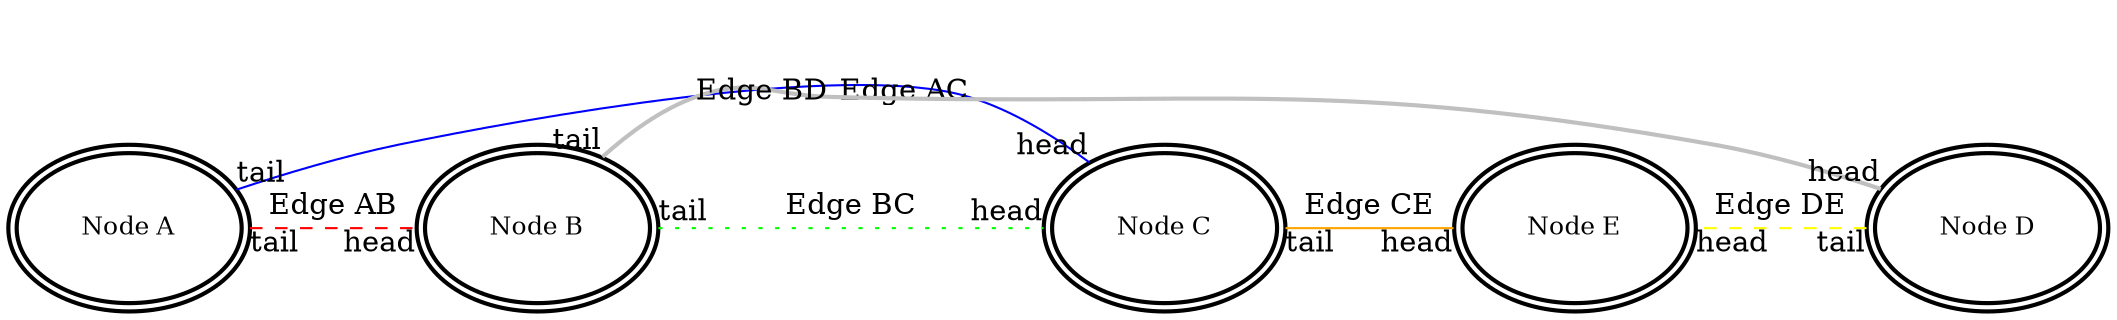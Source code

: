 digraph G {
  rankdir=TB;
  node [shape=ellipse, style=filled, fillcolor=lightblue, width=1.5, height=1.0, fontsize=12];
  edge [dir=none, color=black, style=solid, weight=1, arrowsize=1.0];

  A [label="Node A", fillcolor=white, fontcolor=black, penwidth=2.0, peripheries=2];
  B [label="Node B", fillcolor=white, fontcolor=black, penwidth=2.0, peripheries=2];
  C [label="Node C", fillcolor=white, fontcolor=black, penwidth=2.0, peripheries=2];
  D [label="Node D", fillcolor=white, fontcolor=black, penwidth=2.0, peripheries=2];
  E [label="Node E", fillcolor=white, fontcolor=black, penwidth=2.0, peripheries=2];

  A -> B [label="Edge AB", color=red, style=dashed, weight=2, taillabel="tail", headlabel="head", arrowsize=1.5, constraint=false];
  A -> C [label="Edge AC", color=blue, style=solid, weight=1.5, taillabel="tail", headlabel="head", arrowsize=1.0, minlen=2, constraint=false];
  B -> C [label="Edge BC", color=green, style=dotted, weight=0.5, taillabel="tail", headlabel="head", arrowsize=0.5, minlen=3, constraint=false];
  B -> D [label="Edge BD", color=gray, style=bold, weight=1.0, taillabel="tail", headlabel="head", arrowsize=1.0, minlen=1, constraint=false];
  C -> E [label="Edge CE", color=orange, style=solid, weight=2.5, taillabel="tail", headlabel="head", arrowsize=1.5, minlen=1, constraint=false];
  D -> E [label="Edge DE", color=yellow, style=dashed, weight=1.5, taillabel="tail", headlabel="head", arrowsize=1.0, minlen=1, constraint=false];
}
